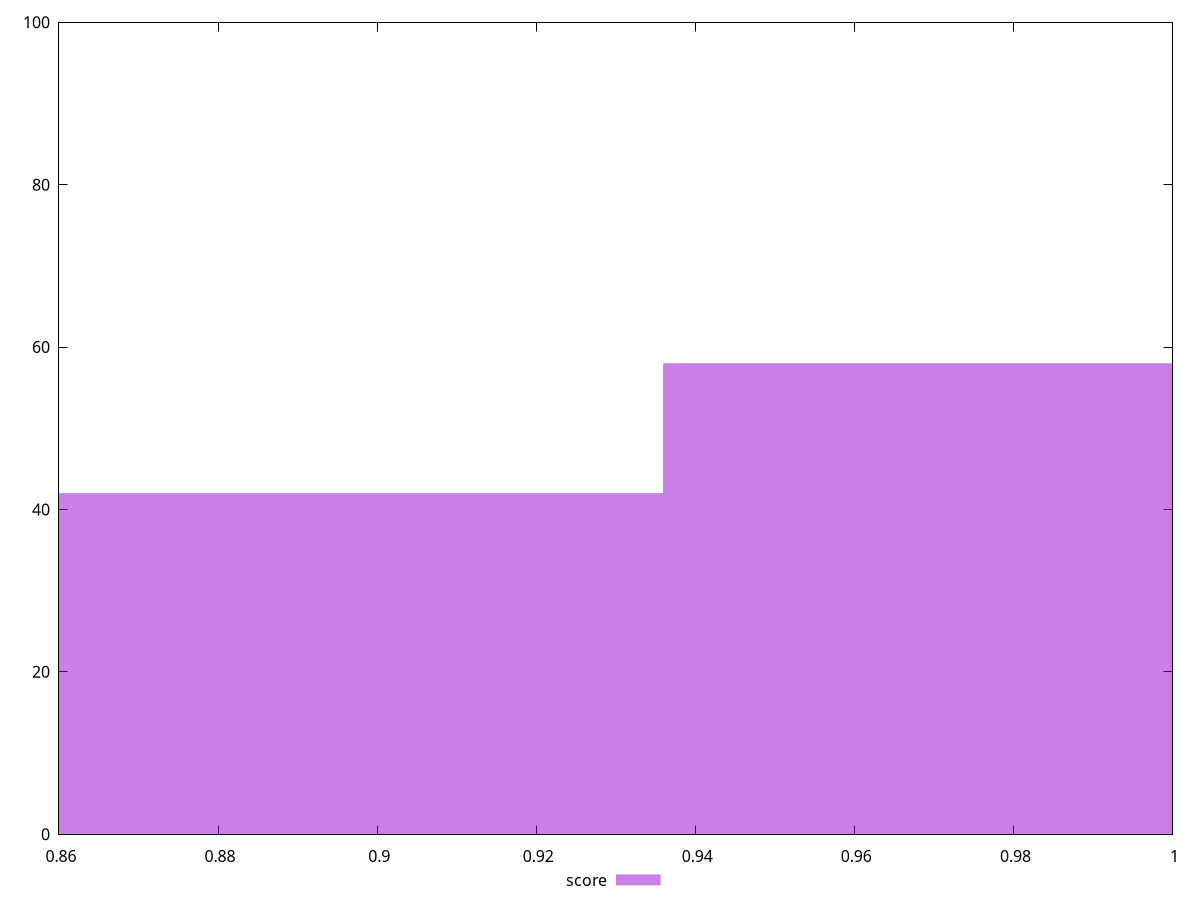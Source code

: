 reset

$score <<EOF
1.007944587218107 58
0.8639525033298061 42
EOF

set key outside below
set boxwidth 0.143992083888301
set xrange [0.86:1]
set yrange [0:100]
set trange [0:100]
set style fill transparent solid 0.5 noborder
set terminal svg size 640, 490 enhanced background rgb 'white'
set output "report_00018_2021-02-10T15-25-16.877Z/unused-css-rules/samples/pages+cached/score/histogram.svg"

plot $score title "score" with boxes

reset
